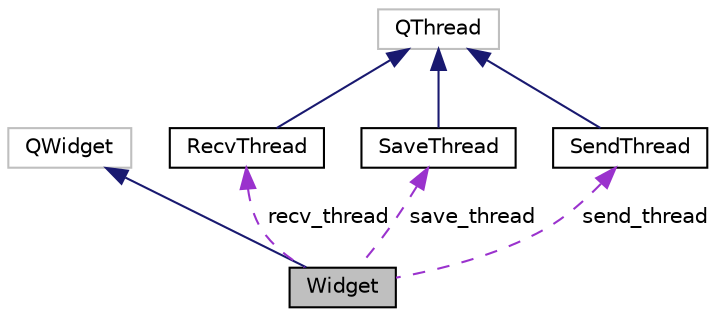 digraph "Widget"
{
  edge [fontname="Helvetica",fontsize="10",labelfontname="Helvetica",labelfontsize="10"];
  node [fontname="Helvetica",fontsize="10",shape=record];
  Node2 [label="Widget",height=0.2,width=0.4,color="black", fillcolor="grey75", style="filled", fontcolor="black"];
  Node3 -> Node2 [dir="back",color="midnightblue",fontsize="10",style="solid",fontname="Helvetica"];
  Node3 [label="QWidget",height=0.2,width=0.4,color="grey75", fillcolor="white", style="filled"];
  Node4 -> Node2 [dir="back",color="darkorchid3",fontsize="10",style="dashed",label=" recv_thread" ,fontname="Helvetica"];
  Node4 [label="RecvThread",height=0.2,width=0.4,color="black", fillcolor="white", style="filled",URL="$class_recv_thread.html",tooltip="The RecvThread class. "];
  Node5 -> Node4 [dir="back",color="midnightblue",fontsize="10",style="solid",fontname="Helvetica"];
  Node5 [label="QThread",height=0.2,width=0.4,color="grey75", fillcolor="white", style="filled"];
  Node6 -> Node2 [dir="back",color="darkorchid3",fontsize="10",style="dashed",label=" save_thread" ,fontname="Helvetica"];
  Node6 [label="SaveThread",height=0.2,width=0.4,color="black", fillcolor="white", style="filled",URL="$class_save_thread.html"];
  Node5 -> Node6 [dir="back",color="midnightblue",fontsize="10",style="solid",fontname="Helvetica"];
  Node7 -> Node2 [dir="back",color="darkorchid3",fontsize="10",style="dashed",label=" send_thread" ,fontname="Helvetica"];
  Node7 [label="SendThread",height=0.2,width=0.4,color="black", fillcolor="white", style="filled",URL="$class_send_thread.html",tooltip="The SendThread class. "];
  Node5 -> Node7 [dir="back",color="midnightblue",fontsize="10",style="solid",fontname="Helvetica"];
}
